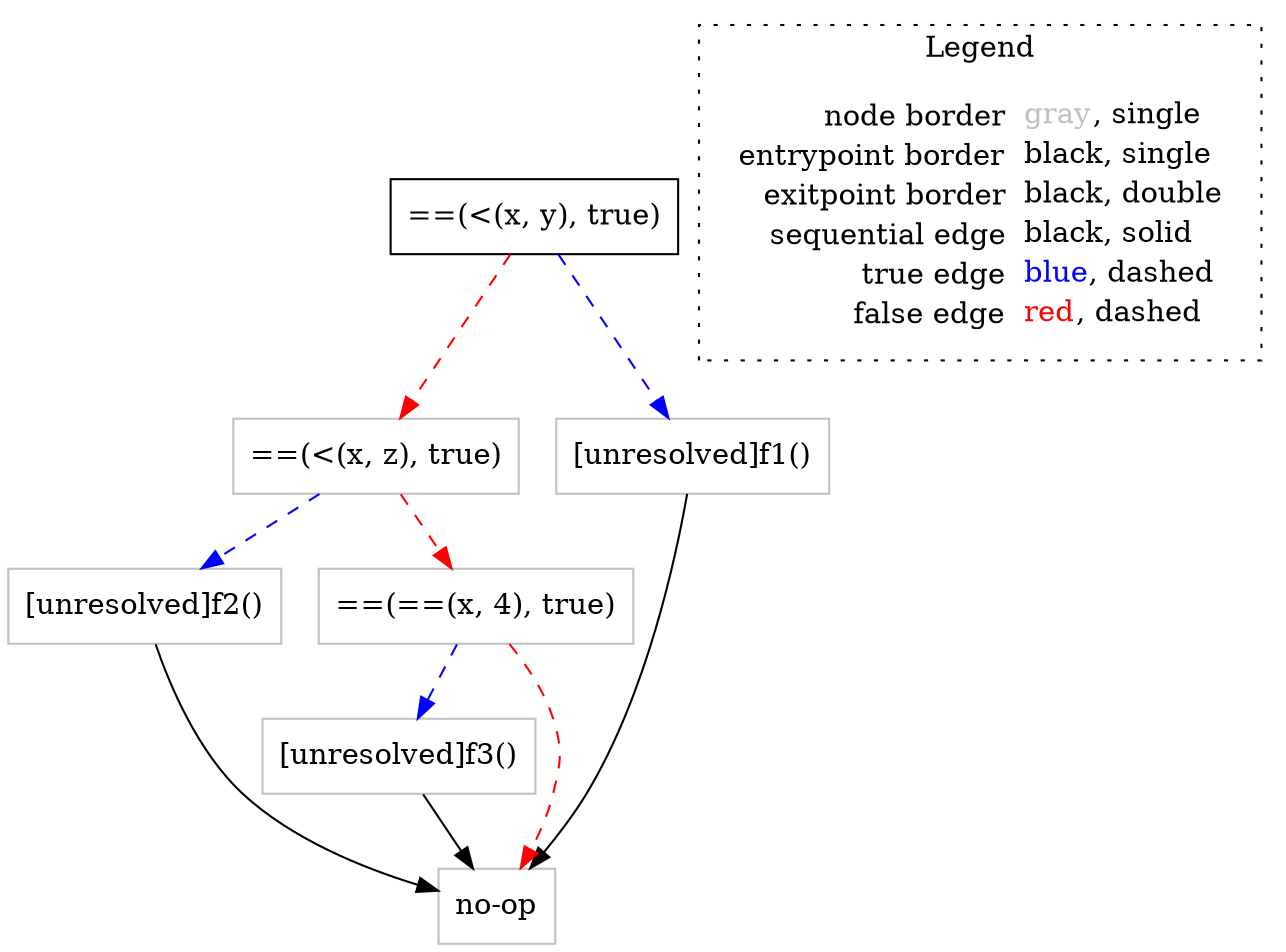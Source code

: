digraph {
	"node0" [shape="rect",color="black",label=<==(&lt;(x, y), true)>];
	"node1" [shape="rect",color="gray",label=<==(&lt;(x, z), true)>];
	"node2" [shape="rect",color="gray",label=<[unresolved]f3()>];
	"node3" [shape="rect",color="gray",label=<[unresolved]f1()>];
	"node4" [shape="rect",color="gray",label=<[unresolved]f2()>];
	"node5" [shape="rect",color="gray",label=<==(==(x, 4), true)>];
	"node6" [shape="rect",color="gray",label=<no-op>];
	"node1" -> "node4" [color="blue",style="dashed"];
	"node1" -> "node5" [color="red",style="dashed"];
	"node2" -> "node6" [color="black"];
	"node3" -> "node6" [color="black"];
	"node4" -> "node6" [color="black"];
	"node0" -> "node1" [color="red",style="dashed"];
	"node0" -> "node3" [color="blue",style="dashed"];
	"node5" -> "node2" [color="blue",style="dashed"];
	"node5" -> "node6" [color="red",style="dashed"];
subgraph cluster_legend {
	label="Legend";
	style=dotted;
	node [shape=plaintext];
	"legend" [label=<<table border="0" cellpadding="2" cellspacing="0" cellborder="0"><tr><td align="right">node border&nbsp;</td><td align="left"><font color="gray">gray</font>, single</td></tr><tr><td align="right">entrypoint border&nbsp;</td><td align="left"><font color="black">black</font>, single</td></tr><tr><td align="right">exitpoint border&nbsp;</td><td align="left"><font color="black">black</font>, double</td></tr><tr><td align="right">sequential edge&nbsp;</td><td align="left"><font color="black">black</font>, solid</td></tr><tr><td align="right">true edge&nbsp;</td><td align="left"><font color="blue">blue</font>, dashed</td></tr><tr><td align="right">false edge&nbsp;</td><td align="left"><font color="red">red</font>, dashed</td></tr></table>>];
}

}
